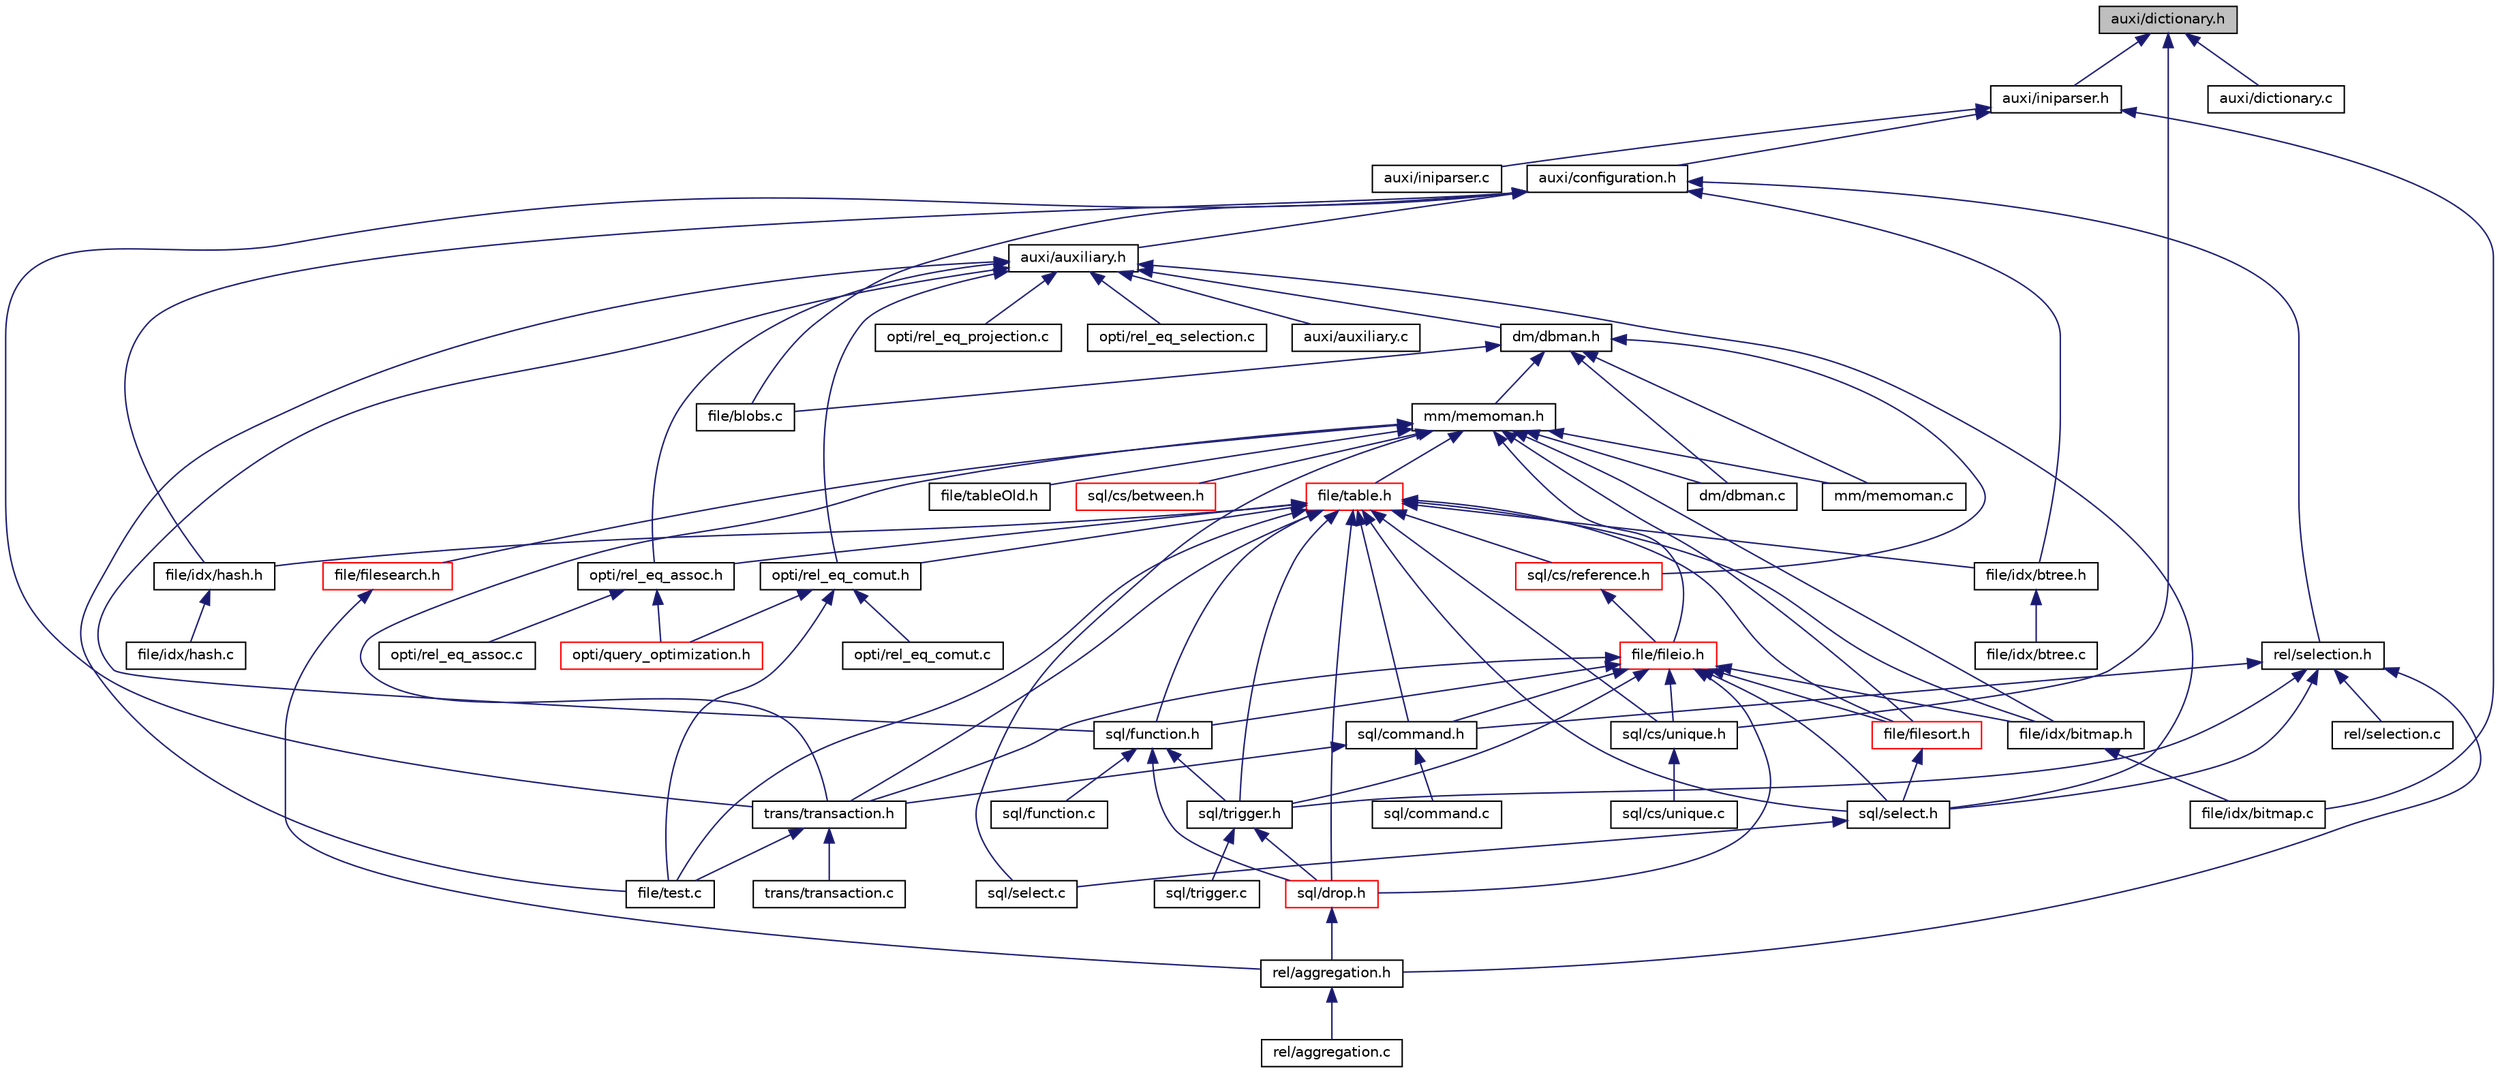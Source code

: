 digraph "auxi/dictionary.h"
{
 // LATEX_PDF_SIZE
  bgcolor="transparent";
  edge [fontname="Helvetica",fontsize="10",labelfontname="Helvetica",labelfontsize="10"];
  node [fontname="Helvetica",fontsize="10",shape=record];
  Node1 [label="auxi/dictionary.h",height=0.2,width=0.4,color="black", fillcolor="grey75", style="filled", fontcolor="black",tooltip="Implements a dictionary for string variables."];
  Node1 -> Node2 [dir="back",color="midnightblue",fontsize="10",style="solid",fontname="Helvetica"];
  Node2 [label="auxi/iniparser.h",height=0.2,width=0.4,color="black",URL="$iniparser_8h.html",tooltip="Parser for ini files."];
  Node2 -> Node3 [dir="back",color="midnightblue",fontsize="10",style="solid",fontname="Helvetica"];
  Node3 [label="auxi/configuration.h",height=0.2,width=0.4,color="black",URL="$configuration_8h.html",tooltip=" "];
  Node3 -> Node4 [dir="back",color="midnightblue",fontsize="10",style="solid",fontname="Helvetica"];
  Node4 [label="auxi/auxiliary.h",height=0.2,width=0.4,color="black",URL="$auxiliary_8h.html",tooltip=" "];
  Node4 -> Node5 [dir="back",color="midnightblue",fontsize="10",style="solid",fontname="Helvetica"];
  Node5 [label="auxi/auxiliary.c",height=0.2,width=0.4,color="black",URL="$auxiliary_8c.html",tooltip=" "];
  Node4 -> Node6 [dir="back",color="midnightblue",fontsize="10",style="solid",fontname="Helvetica"];
  Node6 [label="dm/dbman.h",height=0.2,width=0.4,color="black",URL="$dbman_8h.html",tooltip=" "];
  Node6 -> Node7 [dir="back",color="midnightblue",fontsize="10",style="solid",fontname="Helvetica"];
  Node7 [label="dm/dbman.c",height=0.2,width=0.4,color="black",URL="$dbman_8c.html",tooltip=" "];
  Node6 -> Node8 [dir="back",color="midnightblue",fontsize="10",style="solid",fontname="Helvetica"];
  Node8 [label="mm/memoman.h",height=0.2,width=0.4,color="black",URL="$memoman_8h.html",tooltip=" "];
  Node8 -> Node7 [dir="back",color="midnightblue",fontsize="10",style="solid",fontname="Helvetica"];
  Node8 -> Node9 [dir="back",color="midnightblue",fontsize="10",style="solid",fontname="Helvetica"];
  Node9 [label="mm/memoman.c",height=0.2,width=0.4,color="black",URL="$memoman_8c.html",tooltip=" "];
  Node8 -> Node10 [dir="back",color="midnightblue",fontsize="10",style="solid",fontname="Helvetica"];
  Node10 [label="file/table.h",height=0.2,width=0.4,color="red",URL="$table_8h.html",tooltip=" "];
  Node10 -> Node13 [dir="back",color="midnightblue",fontsize="10",style="solid",fontname="Helvetica"];
  Node13 [label="sql/cs/reference.h",height=0.2,width=0.4,color="red",URL="$reference_8h.html",tooltip=" "];
  Node13 -> Node14 [dir="back",color="midnightblue",fontsize="10",style="solid",fontname="Helvetica"];
  Node14 [label="file/fileio.h",height=0.2,width=0.4,color="red",URL="$fileio_8h.html",tooltip=" "];
  Node14 -> Node22 [dir="back",color="midnightblue",fontsize="10",style="solid",fontname="Helvetica"];
  Node22 [label="file/filesort.h",height=0.2,width=0.4,color="red",URL="$filesort_8h.html",tooltip=" "];
  Node22 -> Node24 [dir="back",color="midnightblue",fontsize="10",style="solid",fontname="Helvetica"];
  Node24 [label="sql/select.h",height=0.2,width=0.4,color="black",URL="$select_8h.html",tooltip=" "];
  Node24 -> Node25 [dir="back",color="midnightblue",fontsize="10",style="solid",fontname="Helvetica"];
  Node25 [label="sql/select.c",height=0.2,width=0.4,color="black",URL="$select_8c.html",tooltip=" "];
  Node14 -> Node29 [dir="back",color="midnightblue",fontsize="10",style="solid",fontname="Helvetica"];
  Node29 [label="sql/command.h",height=0.2,width=0.4,color="black",URL="$command_8h.html",tooltip=" "];
  Node29 -> Node30 [dir="back",color="midnightblue",fontsize="10",style="solid",fontname="Helvetica"];
  Node30 [label="trans/transaction.h",height=0.2,width=0.4,color="black",URL="$transaction_8h.html",tooltip=" "];
  Node30 -> Node27 [dir="back",color="midnightblue",fontsize="10",style="solid",fontname="Helvetica"];
  Node27 [label="file/test.c",height=0.2,width=0.4,color="black",URL="$file_2test_8c.html",tooltip=" "];
  Node30 -> Node31 [dir="back",color="midnightblue",fontsize="10",style="solid",fontname="Helvetica"];
  Node31 [label="trans/transaction.c",height=0.2,width=0.4,color="black",URL="$transaction_8c.html",tooltip=" "];
  Node29 -> Node32 [dir="back",color="midnightblue",fontsize="10",style="solid",fontname="Helvetica"];
  Node32 [label="sql/command.c",height=0.2,width=0.4,color="black",URL="$command_8c.html",tooltip=" "];
  Node14 -> Node30 [dir="back",color="midnightblue",fontsize="10",style="solid",fontname="Helvetica"];
  Node14 -> Node50 [dir="back",color="midnightblue",fontsize="10",style="solid",fontname="Helvetica"];
  Node50 [label="file/idx/bitmap.h",height=0.2,width=0.4,color="black",URL="$bitmap_8h.html",tooltip=" "];
  Node50 -> Node51 [dir="back",color="midnightblue",fontsize="10",style="solid",fontname="Helvetica"];
  Node51 [label="file/idx/bitmap.c",height=0.2,width=0.4,color="black",URL="$bitmap_8c.html",tooltip=" "];
  Node14 -> Node34 [dir="back",color="midnightblue",fontsize="10",style="solid",fontname="Helvetica"];
  Node34 [label="sql/drop.h",height=0.2,width=0.4,color="red",URL="$drop_8h.html",tooltip=" "];
  Node34 -> Node20 [dir="back",color="midnightblue",fontsize="10",style="solid",fontname="Helvetica"];
  Node20 [label="rel/aggregation.h",height=0.2,width=0.4,color="black",URL="$aggregation_8h.html",tooltip=" "];
  Node20 -> Node21 [dir="back",color="midnightblue",fontsize="10",style="solid",fontname="Helvetica"];
  Node21 [label="rel/aggregation.c",height=0.2,width=0.4,color="black",URL="$aggregation_8c.html",tooltip=" "];
  Node14 -> Node33 [dir="back",color="midnightblue",fontsize="10",style="solid",fontname="Helvetica"];
  Node33 [label="sql/trigger.h",height=0.2,width=0.4,color="black",URL="$trigger_8h.html",tooltip=" "];
  Node33 -> Node34 [dir="back",color="midnightblue",fontsize="10",style="solid",fontname="Helvetica"];
  Node33 -> Node47 [dir="back",color="midnightblue",fontsize="10",style="solid",fontname="Helvetica"];
  Node47 [label="sql/trigger.c",height=0.2,width=0.4,color="black",URL="$trigger_8c.html",tooltip=" "];
  Node14 -> Node76 [dir="back",color="midnightblue",fontsize="10",style="solid",fontname="Helvetica"];
  Node76 [label="sql/function.h",height=0.2,width=0.4,color="black",URL="$function_8h.html",tooltip=" "];
  Node76 -> Node33 [dir="back",color="midnightblue",fontsize="10",style="solid",fontname="Helvetica"];
  Node76 -> Node34 [dir="back",color="midnightblue",fontsize="10",style="solid",fontname="Helvetica"];
  Node76 -> Node77 [dir="back",color="midnightblue",fontsize="10",style="solid",fontname="Helvetica"];
  Node77 [label="sql/function.c",height=0.2,width=0.4,color="black",URL="$function_8c.html",tooltip=" "];
  Node14 -> Node82 [dir="back",color="midnightblue",fontsize="10",style="solid",fontname="Helvetica"];
  Node82 [label="sql/cs/unique.h",height=0.2,width=0.4,color="black",URL="$unique_8h.html",tooltip=" "];
  Node82 -> Node83 [dir="back",color="midnightblue",fontsize="10",style="solid",fontname="Helvetica"];
  Node83 [label="sql/cs/unique.c",height=0.2,width=0.4,color="black",URL="$unique_8c.html",tooltip=" "];
  Node14 -> Node24 [dir="back",color="midnightblue",fontsize="10",style="solid",fontname="Helvetica"];
  Node10 -> Node22 [dir="back",color="midnightblue",fontsize="10",style="solid",fontname="Helvetica"];
  Node10 -> Node29 [dir="back",color="midnightblue",fontsize="10",style="solid",fontname="Helvetica"];
  Node10 -> Node30 [dir="back",color="midnightblue",fontsize="10",style="solid",fontname="Helvetica"];
  Node10 -> Node27 [dir="back",color="midnightblue",fontsize="10",style="solid",fontname="Helvetica"];
  Node10 -> Node91 [dir="back",color="midnightblue",fontsize="10",style="solid",fontname="Helvetica"];
  Node91 [label="opti/rel_eq_comut.h",height=0.2,width=0.4,color="black",URL="$rel__eq__comut_8h.html",tooltip=" "];
  Node91 -> Node27 [dir="back",color="midnightblue",fontsize="10",style="solid",fontname="Helvetica"];
  Node91 -> Node63 [dir="back",color="midnightblue",fontsize="10",style="solid",fontname="Helvetica"];
  Node63 [label="opti/query_optimization.h",height=0.2,width=0.4,color="red",URL="$query__optimization_8h.html",tooltip=" "];
  Node91 -> Node92 [dir="back",color="midnightblue",fontsize="10",style="solid",fontname="Helvetica"];
  Node92 [label="opti/rel_eq_comut.c",height=0.2,width=0.4,color="black",URL="$rel__eq__comut_8c.html",tooltip=" "];
  Node10 -> Node50 [dir="back",color="midnightblue",fontsize="10",style="solid",fontname="Helvetica"];
  Node10 -> Node52 [dir="back",color="midnightblue",fontsize="10",style="solid",fontname="Helvetica"];
  Node52 [label="file/idx/btree.h",height=0.2,width=0.4,color="black",URL="$btree_8h.html",tooltip=" "];
  Node52 -> Node53 [dir="back",color="midnightblue",fontsize="10",style="solid",fontname="Helvetica"];
  Node53 [label="file/idx/btree.c",height=0.2,width=0.4,color="black",URL="$btree_8c.html",tooltip=" "];
  Node10 -> Node54 [dir="back",color="midnightblue",fontsize="10",style="solid",fontname="Helvetica"];
  Node54 [label="file/idx/hash.h",height=0.2,width=0.4,color="black",URL="$hash_8h.html",tooltip=" "];
  Node54 -> Node55 [dir="back",color="midnightblue",fontsize="10",style="solid",fontname="Helvetica"];
  Node55 [label="file/idx/hash.c",height=0.2,width=0.4,color="black",URL="$hash_8c.html",tooltip=" "];
  Node10 -> Node34 [dir="back",color="midnightblue",fontsize="10",style="solid",fontname="Helvetica"];
  Node10 -> Node33 [dir="back",color="midnightblue",fontsize="10",style="solid",fontname="Helvetica"];
  Node10 -> Node76 [dir="back",color="midnightblue",fontsize="10",style="solid",fontname="Helvetica"];
  Node10 -> Node82 [dir="back",color="midnightblue",fontsize="10",style="solid",fontname="Helvetica"];
  Node10 -> Node95 [dir="back",color="midnightblue",fontsize="10",style="solid",fontname="Helvetica"];
  Node95 [label="opti/rel_eq_assoc.h",height=0.2,width=0.4,color="black",URL="$rel__eq__assoc_8h.html",tooltip=" "];
  Node95 -> Node63 [dir="back",color="midnightblue",fontsize="10",style="solid",fontname="Helvetica"];
  Node95 -> Node96 [dir="back",color="midnightblue",fontsize="10",style="solid",fontname="Helvetica"];
  Node96 [label="opti/rel_eq_assoc.c",height=0.2,width=0.4,color="black",URL="$rel__eq__assoc_8c.html",tooltip=" "];
  Node10 -> Node24 [dir="back",color="midnightblue",fontsize="10",style="solid",fontname="Helvetica"];
  Node8 -> Node14 [dir="back",color="midnightblue",fontsize="10",style="solid",fontname="Helvetica"];
  Node8 -> Node18 [dir="back",color="midnightblue",fontsize="10",style="solid",fontname="Helvetica"];
  Node18 [label="file/filesearch.h",height=0.2,width=0.4,color="red",URL="$filesearch_8h.html",tooltip=" "];
  Node18 -> Node20 [dir="back",color="midnightblue",fontsize="10",style="solid",fontname="Helvetica"];
  Node8 -> Node22 [dir="back",color="midnightblue",fontsize="10",style="solid",fontname="Helvetica"];
  Node8 -> Node99 [dir="back",color="midnightblue",fontsize="10",style="solid",fontname="Helvetica"];
  Node99 [label="file/tableOld.h",height=0.2,width=0.4,color="black",URL="$tableOld_8h.html",tooltip=" "];
  Node8 -> Node30 [dir="back",color="midnightblue",fontsize="10",style="solid",fontname="Helvetica"];
  Node8 -> Node50 [dir="back",color="midnightblue",fontsize="10",style="solid",fontname="Helvetica"];
  Node8 -> Node60 [dir="back",color="midnightblue",fontsize="10",style="solid",fontname="Helvetica"];
  Node60 [label="sql/cs/between.h",height=0.2,width=0.4,color="red",URL="$between_8h.html",tooltip=" "];
  Node8 -> Node25 [dir="back",color="midnightblue",fontsize="10",style="solid",fontname="Helvetica"];
  Node6 -> Node9 [dir="back",color="midnightblue",fontsize="10",style="solid",fontname="Helvetica"];
  Node6 -> Node12 [dir="back",color="midnightblue",fontsize="10",style="solid",fontname="Helvetica"];
  Node12 [label="file/blobs.c",height=0.2,width=0.4,color="black",URL="$blobs_8c.html",tooltip=" "];
  Node6 -> Node13 [dir="back",color="midnightblue",fontsize="10",style="solid",fontname="Helvetica"];
  Node4 -> Node27 [dir="back",color="midnightblue",fontsize="10",style="solid",fontname="Helvetica"];
  Node4 -> Node91 [dir="back",color="midnightblue",fontsize="10",style="solid",fontname="Helvetica"];
  Node4 -> Node76 [dir="back",color="midnightblue",fontsize="10",style="solid",fontname="Helvetica"];
  Node4 -> Node95 [dir="back",color="midnightblue",fontsize="10",style="solid",fontname="Helvetica"];
  Node4 -> Node98 [dir="back",color="midnightblue",fontsize="10",style="solid",fontname="Helvetica"];
  Node98 [label="opti/rel_eq_projection.c",height=0.2,width=0.4,color="black",URL="$rel__eq__projection_8c.html",tooltip=" "];
  Node4 -> Node94 [dir="back",color="midnightblue",fontsize="10",style="solid",fontname="Helvetica"];
  Node94 [label="opti/rel_eq_selection.c",height=0.2,width=0.4,color="black",URL="$rel__eq__selection_8c.html",tooltip=" "];
  Node4 -> Node24 [dir="back",color="midnightblue",fontsize="10",style="solid",fontname="Helvetica"];
  Node3 -> Node12 [dir="back",color="midnightblue",fontsize="10",style="solid",fontname="Helvetica"];
  Node3 -> Node30 [dir="back",color="midnightblue",fontsize="10",style="solid",fontname="Helvetica"];
  Node3 -> Node28 [dir="back",color="midnightblue",fontsize="10",style="solid",fontname="Helvetica"];
  Node28 [label="rel/selection.h",height=0.2,width=0.4,color="black",URL="$selection_8h.html",tooltip=" "];
  Node28 -> Node29 [dir="back",color="midnightblue",fontsize="10",style="solid",fontname="Helvetica"];
  Node28 -> Node33 [dir="back",color="midnightblue",fontsize="10",style="solid",fontname="Helvetica"];
  Node28 -> Node20 [dir="back",color="midnightblue",fontsize="10",style="solid",fontname="Helvetica"];
  Node28 -> Node48 [dir="back",color="midnightblue",fontsize="10",style="solid",fontname="Helvetica"];
  Node48 [label="rel/selection.c",height=0.2,width=0.4,color="black",URL="$selection_8c.html",tooltip=" "];
  Node28 -> Node24 [dir="back",color="midnightblue",fontsize="10",style="solid",fontname="Helvetica"];
  Node3 -> Node52 [dir="back",color="midnightblue",fontsize="10",style="solid",fontname="Helvetica"];
  Node3 -> Node54 [dir="back",color="midnightblue",fontsize="10",style="solid",fontname="Helvetica"];
  Node2 -> Node100 [dir="back",color="midnightblue",fontsize="10",style="solid",fontname="Helvetica"];
  Node100 [label="auxi/iniparser.c",height=0.2,width=0.4,color="black",URL="$iniparser_8c.html",tooltip="Parser for ini files."];
  Node2 -> Node51 [dir="back",color="midnightblue",fontsize="10",style="solid",fontname="Helvetica"];
  Node1 -> Node101 [dir="back",color="midnightblue",fontsize="10",style="solid",fontname="Helvetica"];
  Node101 [label="auxi/dictionary.c",height=0.2,width=0.4,color="black",URL="$dictionary_8c.html",tooltip="Implements a dictionary for string variables."];
  Node1 -> Node82 [dir="back",color="midnightblue",fontsize="10",style="solid",fontname="Helvetica"];
}
